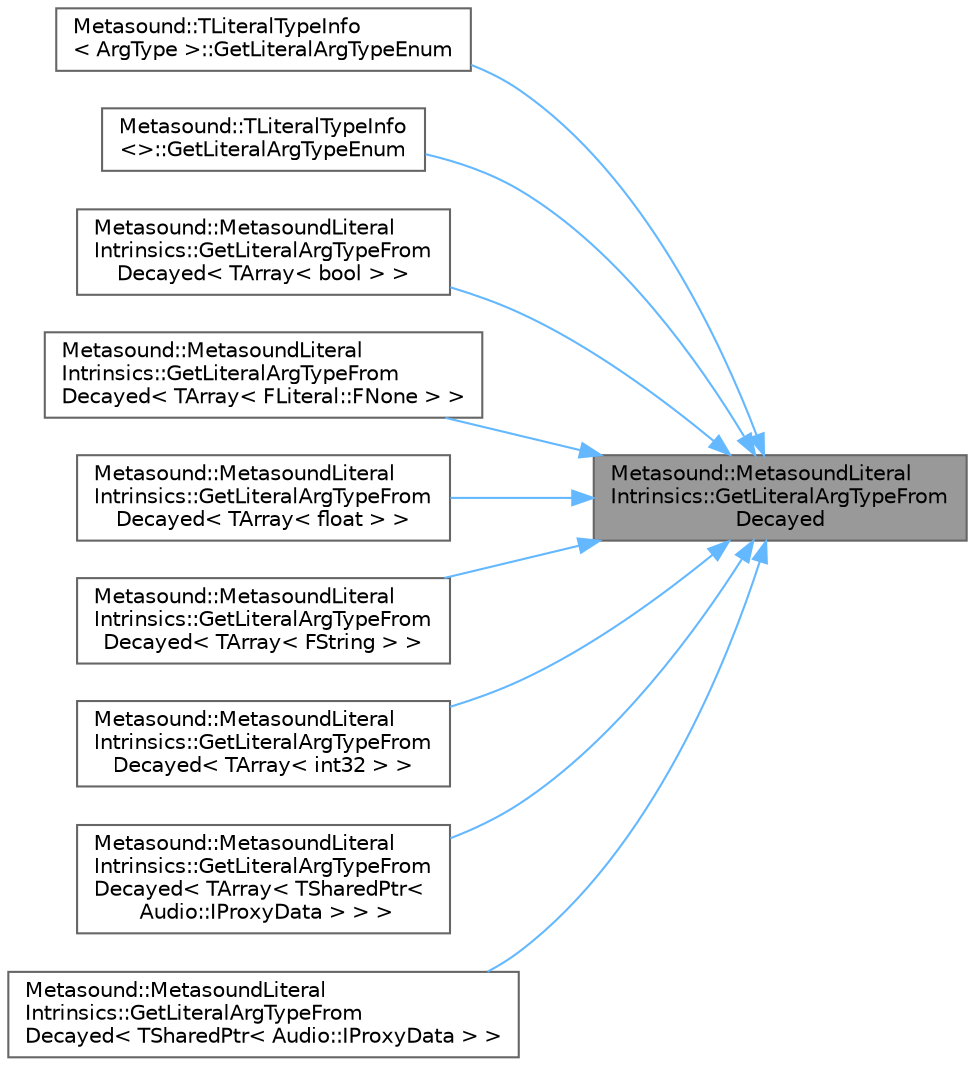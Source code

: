 digraph "Metasound::MetasoundLiteralIntrinsics::GetLiteralArgTypeFromDecayed"
{
 // INTERACTIVE_SVG=YES
 // LATEX_PDF_SIZE
  bgcolor="transparent";
  edge [fontname=Helvetica,fontsize=10,labelfontname=Helvetica,labelfontsize=10];
  node [fontname=Helvetica,fontsize=10,shape=box,height=0.2,width=0.4];
  rankdir="RL";
  Node1 [id="Node000001",label="Metasound::MetasoundLiteral\lIntrinsics::GetLiteralArgTypeFrom\lDecayed",height=0.2,width=0.4,color="gray40", fillcolor="grey60", style="filled", fontcolor="black",tooltip=" "];
  Node1 -> Node2 [id="edge1_Node000001_Node000002",dir="back",color="steelblue1",style="solid",tooltip=" "];
  Node2 [id="Node000002",label="Metasound::TLiteralTypeInfo\l\< ArgType \>::GetLiteralArgTypeEnum",height=0.2,width=0.4,color="grey40", fillcolor="white", style="filled",URL="$d1/d50/structMetasound_1_1TLiteralTypeInfo_3_01ArgType_01_4.html#a8d574e262040f364edde5b0ed8482c2a",tooltip="Returns the associated ELiteralType for the C++ type provided in the TLiteralTypeInfo<Type>"];
  Node1 -> Node3 [id="edge2_Node000001_Node000003",dir="back",color="steelblue1",style="solid",tooltip=" "];
  Node3 [id="Node000003",label="Metasound::TLiteralTypeInfo\l\<\>::GetLiteralArgTypeEnum",height=0.2,width=0.4,color="grey40", fillcolor="white", style="filled",URL="$d2/dd3/structMetasound_1_1TLiteralTypeInfo_3_4.html#a65a0da7aa811d5c08f7a97e76a5606c3",tooltip="Returns the associated ELiteralType for the C++ type provided in the TLiteralTypeInfo<Type>"];
  Node1 -> Node4 [id="edge3_Node000001_Node000004",dir="back",color="steelblue1",style="solid",tooltip=" "];
  Node4 [id="Node000004",label="Metasound::MetasoundLiteral\lIntrinsics::GetLiteralArgTypeFrom\lDecayed\< TArray\< bool \> \>",height=0.2,width=0.4,color="grey40", fillcolor="white", style="filled",URL="$d8/d2a/namespaceMetasound_1_1MetasoundLiteralIntrinsics.html#aced68b0e51afcb920d1566c6ecfd1852",tooltip=" "];
  Node1 -> Node5 [id="edge4_Node000001_Node000005",dir="back",color="steelblue1",style="solid",tooltip=" "];
  Node5 [id="Node000005",label="Metasound::MetasoundLiteral\lIntrinsics::GetLiteralArgTypeFrom\lDecayed\< TArray\< FLiteral::FNone \> \>",height=0.2,width=0.4,color="grey40", fillcolor="white", style="filled",URL="$d8/d2a/namespaceMetasound_1_1MetasoundLiteralIntrinsics.html#ad6b6ee50a00e08e57caed61da1f5a6e5",tooltip=" "];
  Node1 -> Node6 [id="edge5_Node000001_Node000006",dir="back",color="steelblue1",style="solid",tooltip=" "];
  Node6 [id="Node000006",label="Metasound::MetasoundLiteral\lIntrinsics::GetLiteralArgTypeFrom\lDecayed\< TArray\< float \> \>",height=0.2,width=0.4,color="grey40", fillcolor="white", style="filled",URL="$d8/d2a/namespaceMetasound_1_1MetasoundLiteralIntrinsics.html#a3fedd4aed4c3198fb585a07e1c12621c",tooltip=" "];
  Node1 -> Node7 [id="edge6_Node000001_Node000007",dir="back",color="steelblue1",style="solid",tooltip=" "];
  Node7 [id="Node000007",label="Metasound::MetasoundLiteral\lIntrinsics::GetLiteralArgTypeFrom\lDecayed\< TArray\< FString \> \>",height=0.2,width=0.4,color="grey40", fillcolor="white", style="filled",URL="$d8/d2a/namespaceMetasound_1_1MetasoundLiteralIntrinsics.html#ad45e1ceee7e23f48b2c32ab2fb4e333b",tooltip=" "];
  Node1 -> Node8 [id="edge7_Node000001_Node000008",dir="back",color="steelblue1",style="solid",tooltip=" "];
  Node8 [id="Node000008",label="Metasound::MetasoundLiteral\lIntrinsics::GetLiteralArgTypeFrom\lDecayed\< TArray\< int32 \> \>",height=0.2,width=0.4,color="grey40", fillcolor="white", style="filled",URL="$d8/d2a/namespaceMetasound_1_1MetasoundLiteralIntrinsics.html#aea9e0aaa2194eff20b2ad5ace746c8c1",tooltip=" "];
  Node1 -> Node9 [id="edge8_Node000001_Node000009",dir="back",color="steelblue1",style="solid",tooltip=" "];
  Node9 [id="Node000009",label="Metasound::MetasoundLiteral\lIntrinsics::GetLiteralArgTypeFrom\lDecayed\< TArray\< TSharedPtr\<\l Audio::IProxyData \> \> \>",height=0.2,width=0.4,color="grey40", fillcolor="white", style="filled",URL="$d8/d2a/namespaceMetasound_1_1MetasoundLiteralIntrinsics.html#a196ad8c5a45c357113b8eeea1778c4a2",tooltip=" "];
  Node1 -> Node10 [id="edge9_Node000001_Node000010",dir="back",color="steelblue1",style="solid",tooltip=" "];
  Node10 [id="Node000010",label="Metasound::MetasoundLiteral\lIntrinsics::GetLiteralArgTypeFrom\lDecayed\< TSharedPtr\< Audio::IProxyData \> \>",height=0.2,width=0.4,color="grey40", fillcolor="white", style="filled",URL="$d8/d2a/namespaceMetasound_1_1MetasoundLiteralIntrinsics.html#aa40f3f58cbd1c90aeb640fa89902931a",tooltip=" "];
}
